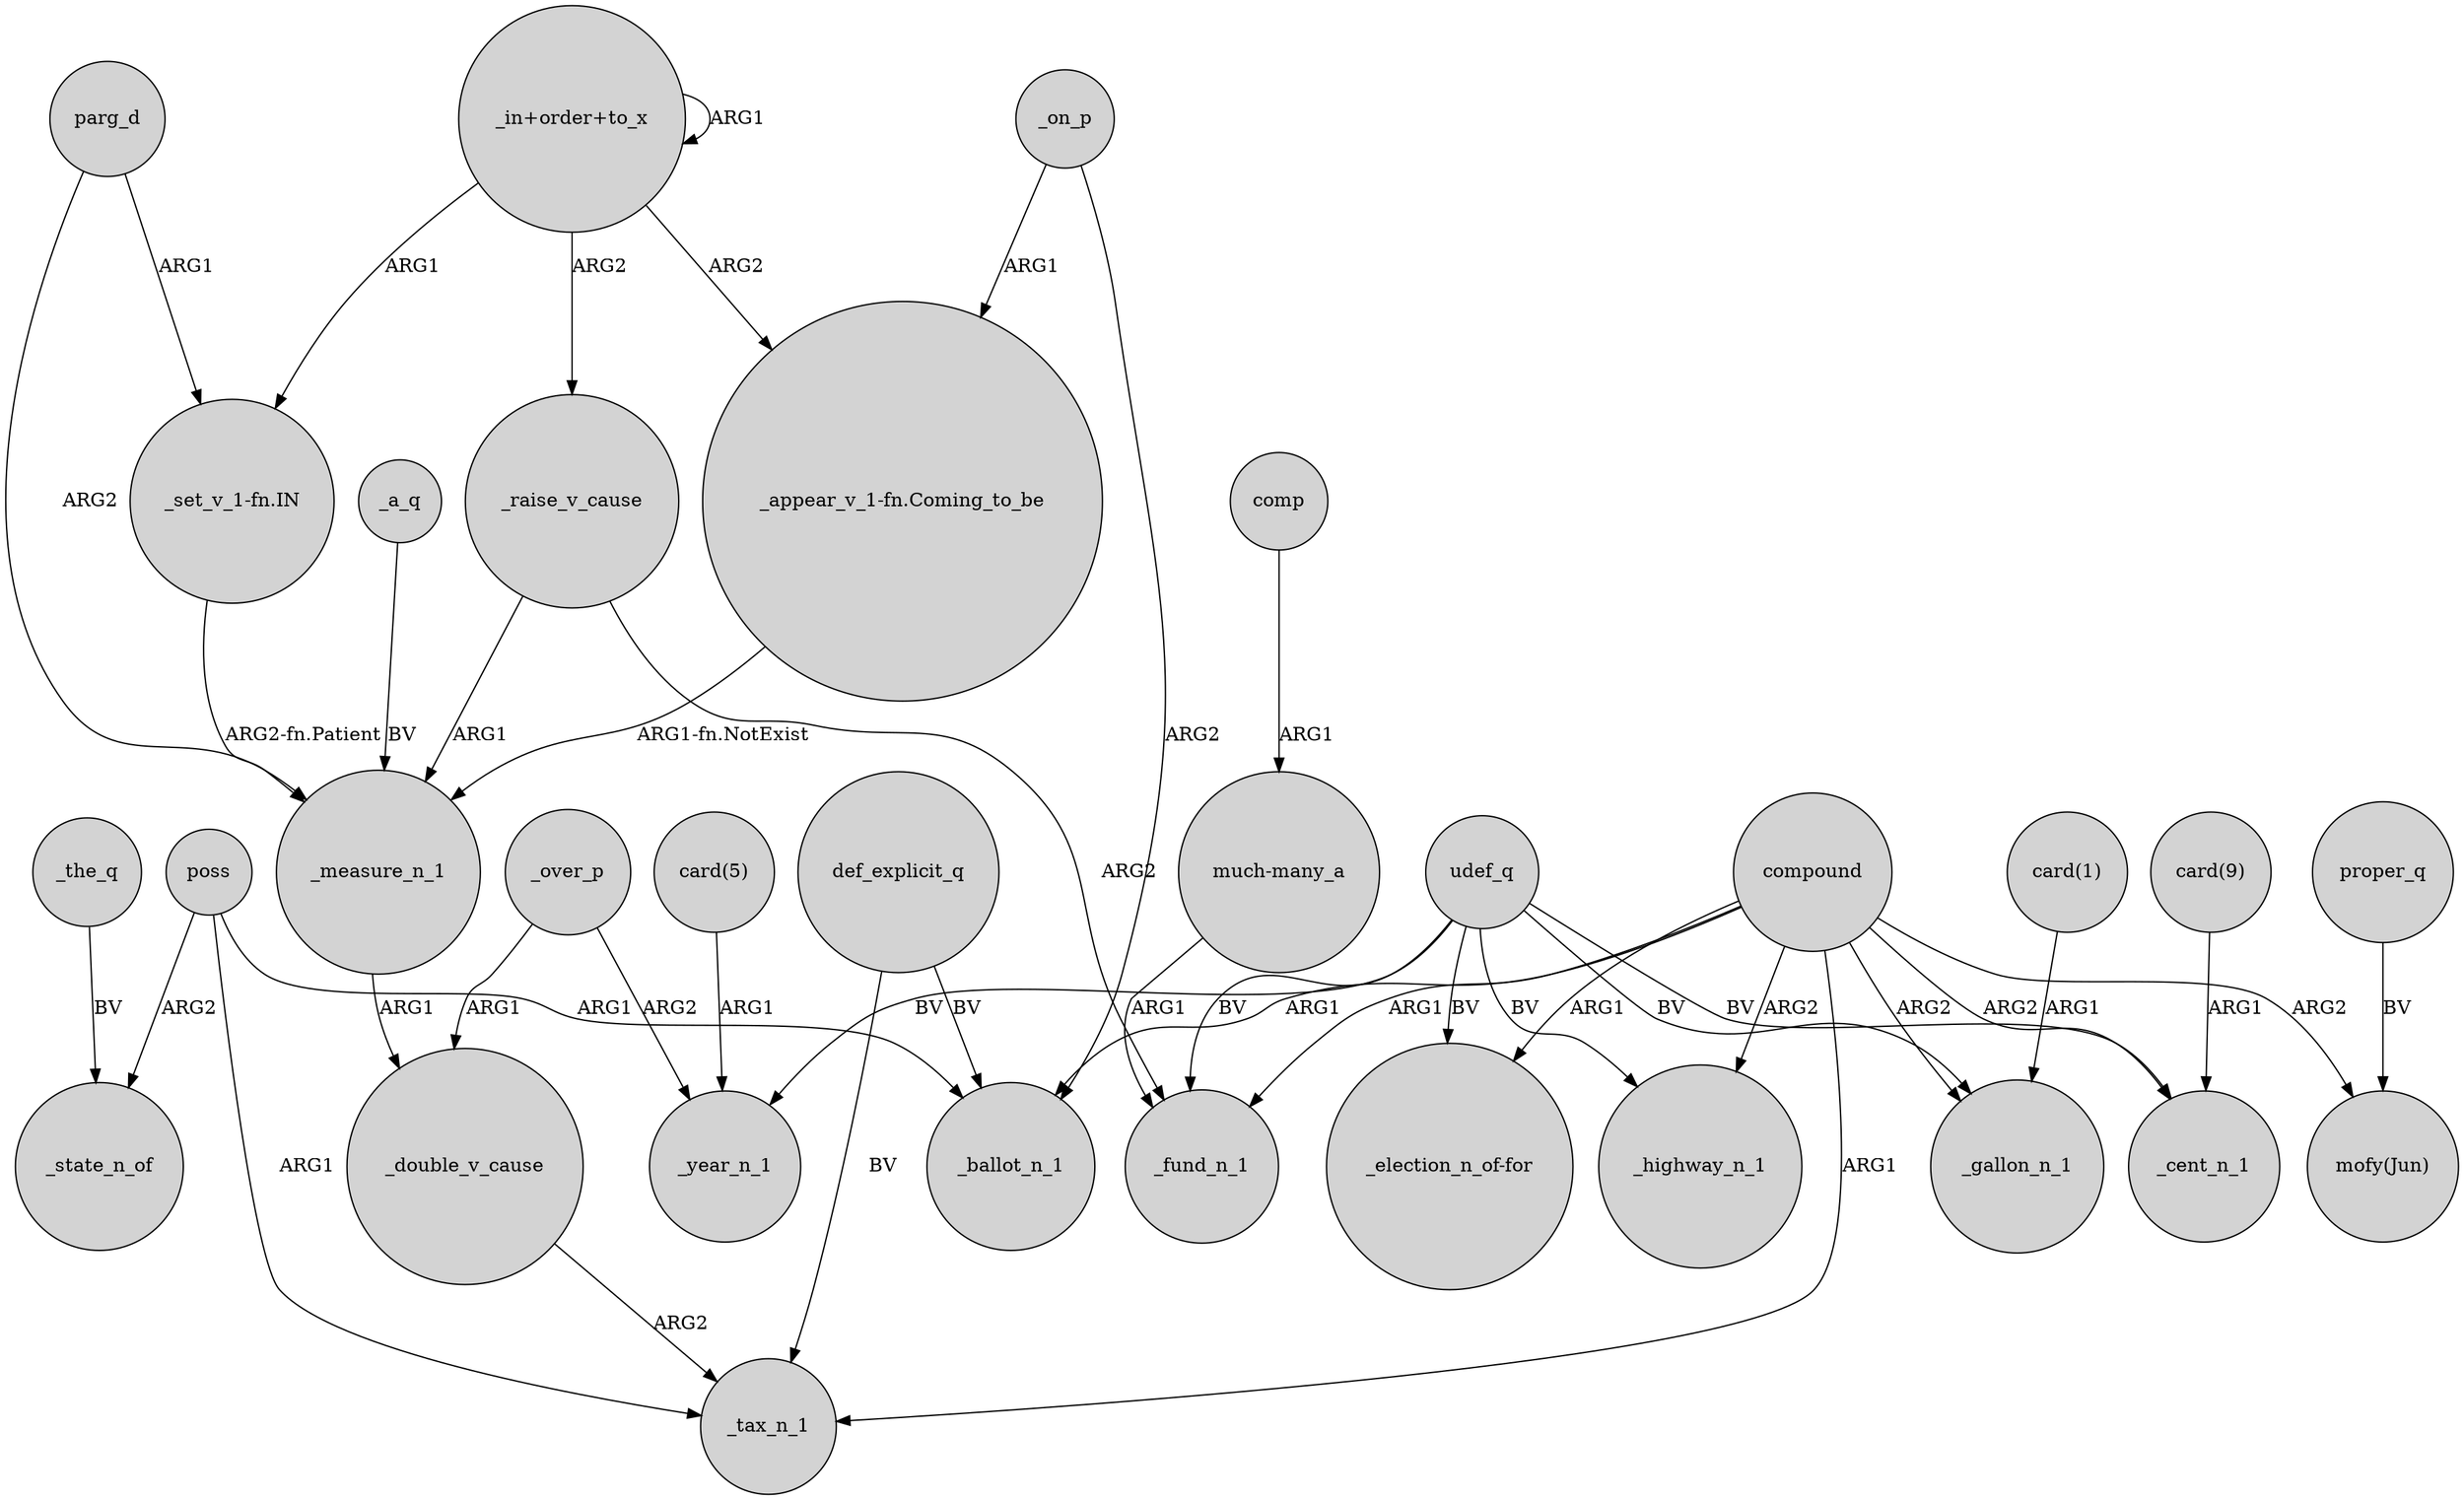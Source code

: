 digraph {
	node [shape=circle style=filled]
	udef_q -> _highway_n_1 [label=BV]
	def_explicit_q -> _ballot_n_1 [label=BV]
	poss -> _ballot_n_1 [label=ARG1]
	poss -> _tax_n_1 [label=ARG1]
	"card(5)" -> _year_n_1 [label=ARG1]
	udef_q -> "_election_n_of-for" [label=BV]
	udef_q -> _gallon_n_1 [label=BV]
	def_explicit_q -> _tax_n_1 [label=BV]
	compound -> _gallon_n_1 [label=ARG2]
	"card(1)" -> _gallon_n_1 [label=ARG1]
	"_in+order+to_x" -> _raise_v_cause [label=ARG2]
	poss -> _state_n_of [label=ARG2]
	"_in+order+to_x" -> "_in+order+to_x" [label=ARG1]
	_raise_v_cause -> _measure_n_1 [label=ARG1]
	proper_q -> "mofy(Jun)" [label=BV]
	compound -> _highway_n_1 [label=ARG2]
	"card(9)" -> _cent_n_1 [label=ARG1]
	_the_q -> _state_n_of [label=BV]
	compound -> _tax_n_1 [label=ARG1]
	_over_p -> _double_v_cause [label=ARG1]
	_on_p -> _ballot_n_1 [label=ARG2]
	udef_q -> _cent_n_1 [label=BV]
	_on_p -> "_appear_v_1-fn.Coming_to_be" [label=ARG1]
	_a_q -> _measure_n_1 [label=BV]
	_raise_v_cause -> _fund_n_1 [label=ARG2]
	comp -> "much-many_a" [label=ARG1]
	_double_v_cause -> _tax_n_1 [label=ARG2]
	"much-many_a" -> _fund_n_1 [label=ARG1]
	"_appear_v_1-fn.Coming_to_be" -> _measure_n_1 [label="ARG1-fn.NotExist"]
	udef_q -> _fund_n_1 [label=BV]
	compound -> _ballot_n_1 [label=ARG1]
	_over_p -> _year_n_1 [label=ARG2]
	compound -> "mofy(Jun)" [label=ARG2]
	compound -> "_election_n_of-for" [label=ARG1]
	udef_q -> _year_n_1 [label=BV]
	"_in+order+to_x" -> "_set_v_1-fn.IN" [label=ARG1]
	parg_d -> _measure_n_1 [label=ARG2]
	_measure_n_1 -> _double_v_cause [label=ARG1]
	compound -> _cent_n_1 [label=ARG2]
	"_set_v_1-fn.IN" -> _measure_n_1 [label="ARG2-fn.Patient"]
	parg_d -> "_set_v_1-fn.IN" [label=ARG1]
	compound -> _fund_n_1 [label=ARG1]
	"_in+order+to_x" -> "_appear_v_1-fn.Coming_to_be" [label=ARG2]
}

